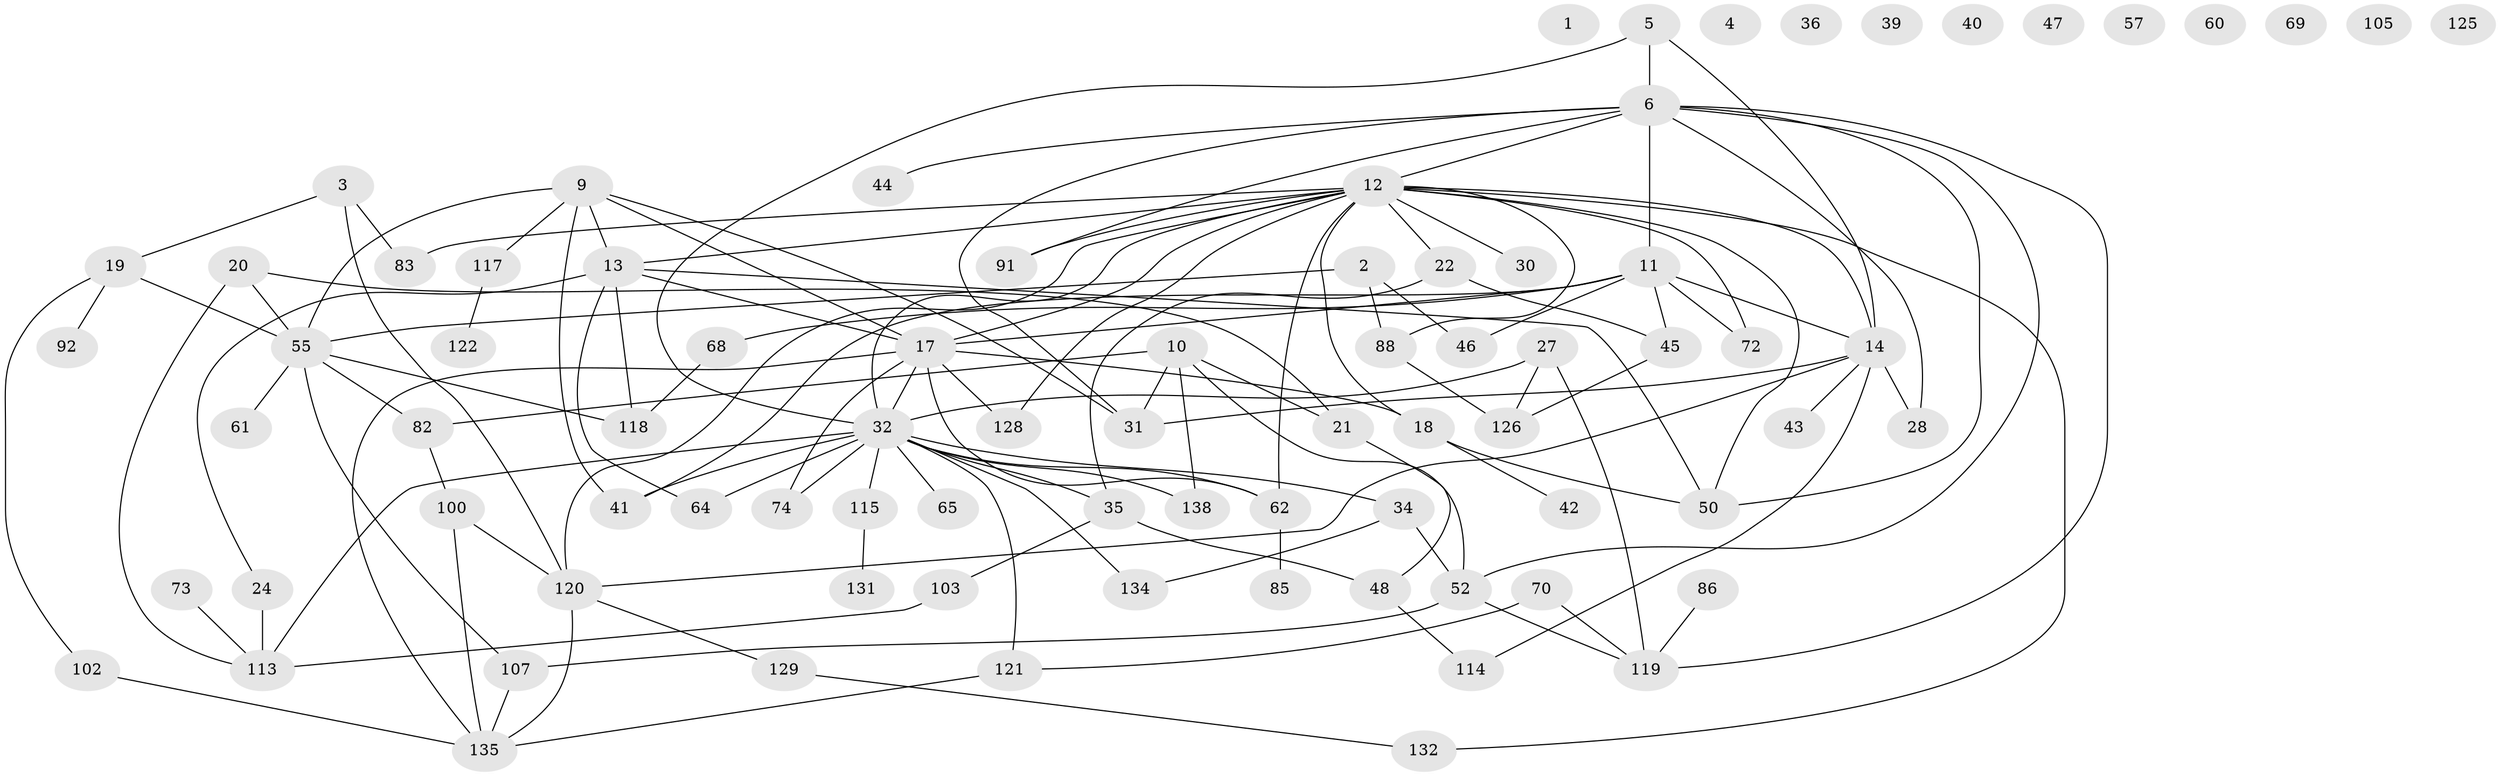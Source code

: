 // original degree distribution, {0: 0.057971014492753624, 1: 0.2246376811594203, 4: 0.15217391304347827, 2: 0.2536231884057971, 6: 0.043478260869565216, 3: 0.17391304347826086, 5: 0.050724637681159424, 7: 0.028985507246376812, 8: 0.014492753623188406}
// Generated by graph-tools (version 1.1) at 2025/16/03/04/25 18:16:34]
// undirected, 82 vertices, 126 edges
graph export_dot {
graph [start="1"]
  node [color=gray90,style=filled];
  1;
  2 [super="+97"];
  3 [super="+101"];
  4 [super="+124"];
  5 [super="+29"];
  6 [super="+7+8+15+84"];
  9 [super="+37"];
  10 [super="+77+81"];
  11 [super="+16+58+59+94"];
  12 [super="+26+51+75+87+96+137"];
  13 [super="+49+56+63"];
  14 [super="+23"];
  17 [super="+90+127+136"];
  18 [super="+25"];
  19 [super="+67+112"];
  20 [super="+106"];
  21 [super="+104"];
  22 [super="+33"];
  24 [super="+111"];
  27 [super="+78"];
  28;
  30;
  31 [super="+133"];
  32 [super="+53+54+89+95+123"];
  34 [super="+99"];
  35 [super="+38"];
  36;
  39;
  40;
  41;
  42;
  43;
  44;
  45 [super="+109"];
  46 [super="+79"];
  47 [super="+93"];
  48 [super="+116"];
  50 [super="+71+80+110"];
  52 [super="+66+98"];
  55 [super="+76"];
  57 [super="+130"];
  60;
  61;
  62 [super="+108"];
  64;
  65;
  68;
  69;
  70;
  72;
  73;
  74;
  82;
  83;
  85;
  86;
  88;
  91;
  92;
  100;
  102;
  103;
  105;
  107;
  113;
  114;
  115;
  117;
  118;
  119;
  120;
  121;
  122;
  125;
  126;
  128;
  129;
  131;
  132;
  134;
  135;
  138;
  2 -- 88;
  2 -- 55;
  2 -- 46;
  3 -- 19;
  3 -- 83;
  3 -- 120;
  5 -- 14;
  5 -- 6;
  5 -- 32;
  6 -- 28;
  6 -- 44;
  6 -- 52;
  6 -- 119;
  6 -- 91;
  6 -- 11;
  6 -- 12;
  6 -- 31;
  6 -- 50;
  9 -- 117;
  9 -- 41;
  9 -- 13;
  9 -- 31;
  9 -- 17;
  9 -- 55;
  10 -- 82;
  10 -- 138;
  10 -- 21;
  10 -- 31;
  10 -- 52;
  11 -- 46;
  11 -- 17 [weight=2];
  11 -- 68;
  11 -- 72;
  11 -- 41;
  11 -- 45;
  11 -- 14;
  12 -- 50;
  12 -- 88;
  12 -- 120;
  12 -- 30;
  12 -- 128;
  12 -- 18;
  12 -- 83;
  12 -- 132;
  12 -- 91;
  12 -- 14;
  12 -- 72;
  12 -- 13;
  12 -- 17;
  12 -- 22 [weight=2];
  12 -- 32;
  12 -- 62;
  13 -- 118;
  13 -- 24;
  13 -- 64;
  13 -- 17;
  13 -- 50;
  14 -- 114;
  14 -- 120;
  14 -- 43;
  14 -- 28;
  14 -- 31;
  17 -- 74;
  17 -- 135;
  17 -- 62 [weight=2];
  17 -- 128;
  17 -- 18;
  17 -- 32;
  18 -- 42;
  18 -- 50;
  19 -- 92;
  19 -- 102;
  19 -- 55;
  20 -- 113;
  20 -- 21;
  20 -- 55;
  21 -- 48;
  22 -- 45 [weight=2];
  22 -- 35;
  24 -- 113;
  27 -- 126;
  27 -- 119;
  27 -- 32;
  32 -- 113;
  32 -- 35;
  32 -- 115;
  32 -- 34;
  32 -- 138;
  32 -- 121;
  32 -- 74;
  32 -- 65;
  32 -- 64;
  32 -- 41;
  32 -- 134;
  32 -- 62;
  34 -- 52;
  34 -- 134;
  35 -- 103;
  35 -- 48;
  45 -- 126;
  48 -- 114;
  52 -- 119;
  52 -- 107;
  55 -- 82;
  55 -- 118;
  55 -- 107;
  55 -- 61;
  62 -- 85;
  68 -- 118;
  70 -- 119;
  70 -- 121;
  73 -- 113;
  82 -- 100;
  86 -- 119;
  88 -- 126;
  100 -- 120;
  100 -- 135;
  102 -- 135;
  103 -- 113;
  107 -- 135;
  115 -- 131;
  117 -- 122;
  120 -- 129;
  120 -- 135;
  121 -- 135;
  129 -- 132;
}
